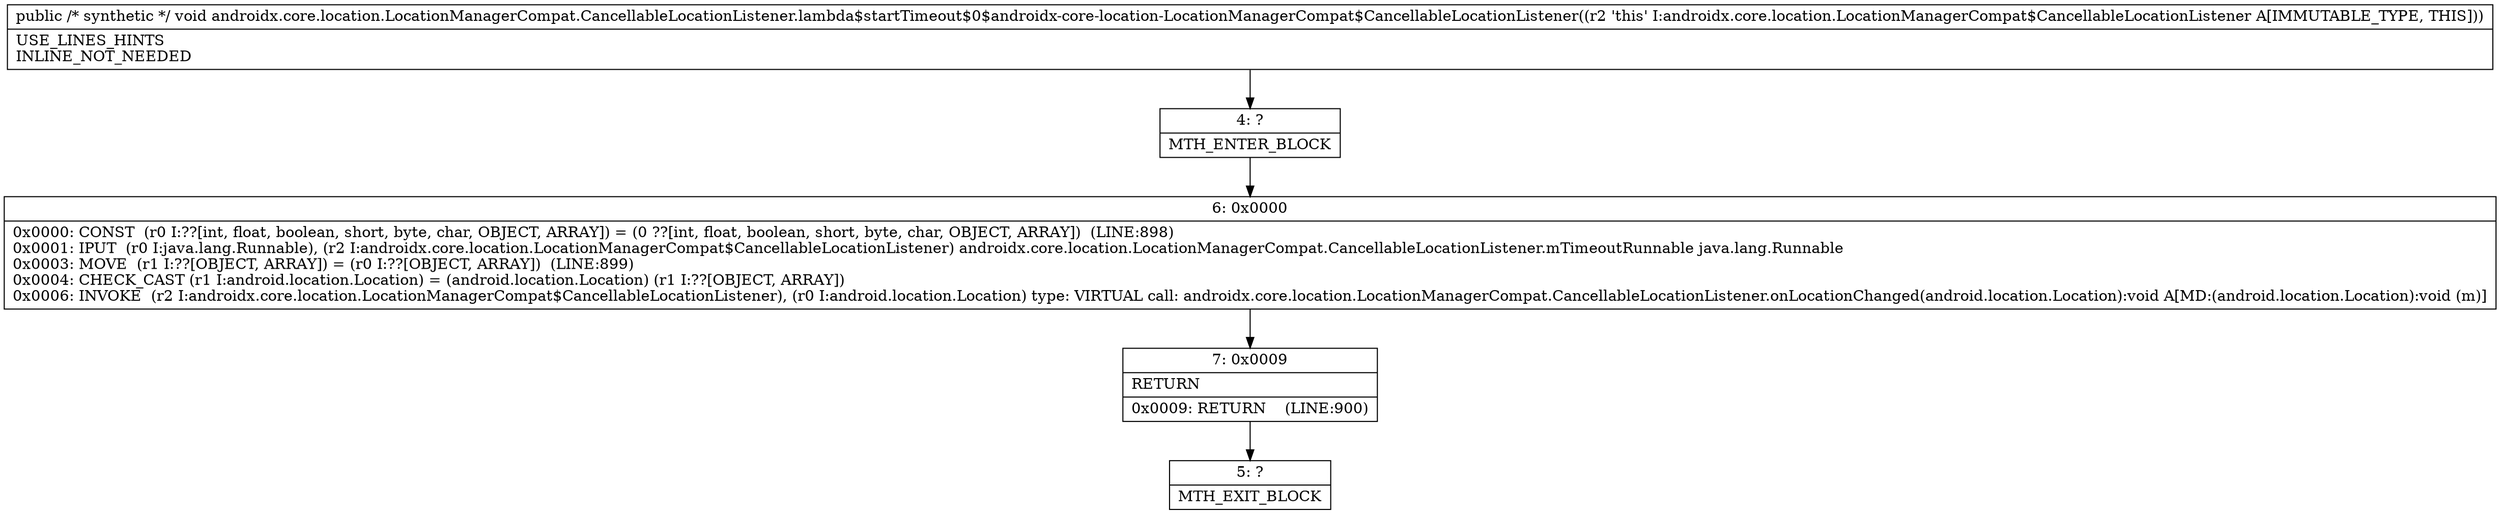 digraph "CFG forandroidx.core.location.LocationManagerCompat.CancellableLocationListener.lambda$startTimeout$0$androidx\-core\-location\-LocationManagerCompat$CancellableLocationListener()V" {
Node_4 [shape=record,label="{4\:\ ?|MTH_ENTER_BLOCK\l}"];
Node_6 [shape=record,label="{6\:\ 0x0000|0x0000: CONST  (r0 I:??[int, float, boolean, short, byte, char, OBJECT, ARRAY]) = (0 ??[int, float, boolean, short, byte, char, OBJECT, ARRAY])  (LINE:898)\l0x0001: IPUT  (r0 I:java.lang.Runnable), (r2 I:androidx.core.location.LocationManagerCompat$CancellableLocationListener) androidx.core.location.LocationManagerCompat.CancellableLocationListener.mTimeoutRunnable java.lang.Runnable \l0x0003: MOVE  (r1 I:??[OBJECT, ARRAY]) = (r0 I:??[OBJECT, ARRAY])  (LINE:899)\l0x0004: CHECK_CAST (r1 I:android.location.Location) = (android.location.Location) (r1 I:??[OBJECT, ARRAY]) \l0x0006: INVOKE  (r2 I:androidx.core.location.LocationManagerCompat$CancellableLocationListener), (r0 I:android.location.Location) type: VIRTUAL call: androidx.core.location.LocationManagerCompat.CancellableLocationListener.onLocationChanged(android.location.Location):void A[MD:(android.location.Location):void (m)]\l}"];
Node_7 [shape=record,label="{7\:\ 0x0009|RETURN\l|0x0009: RETURN    (LINE:900)\l}"];
Node_5 [shape=record,label="{5\:\ ?|MTH_EXIT_BLOCK\l}"];
MethodNode[shape=record,label="{public \/* synthetic *\/ void androidx.core.location.LocationManagerCompat.CancellableLocationListener.lambda$startTimeout$0$androidx\-core\-location\-LocationManagerCompat$CancellableLocationListener((r2 'this' I:androidx.core.location.LocationManagerCompat$CancellableLocationListener A[IMMUTABLE_TYPE, THIS]))  | USE_LINES_HINTS\lINLINE_NOT_NEEDED\l}"];
MethodNode -> Node_4;Node_4 -> Node_6;
Node_6 -> Node_7;
Node_7 -> Node_5;
}

